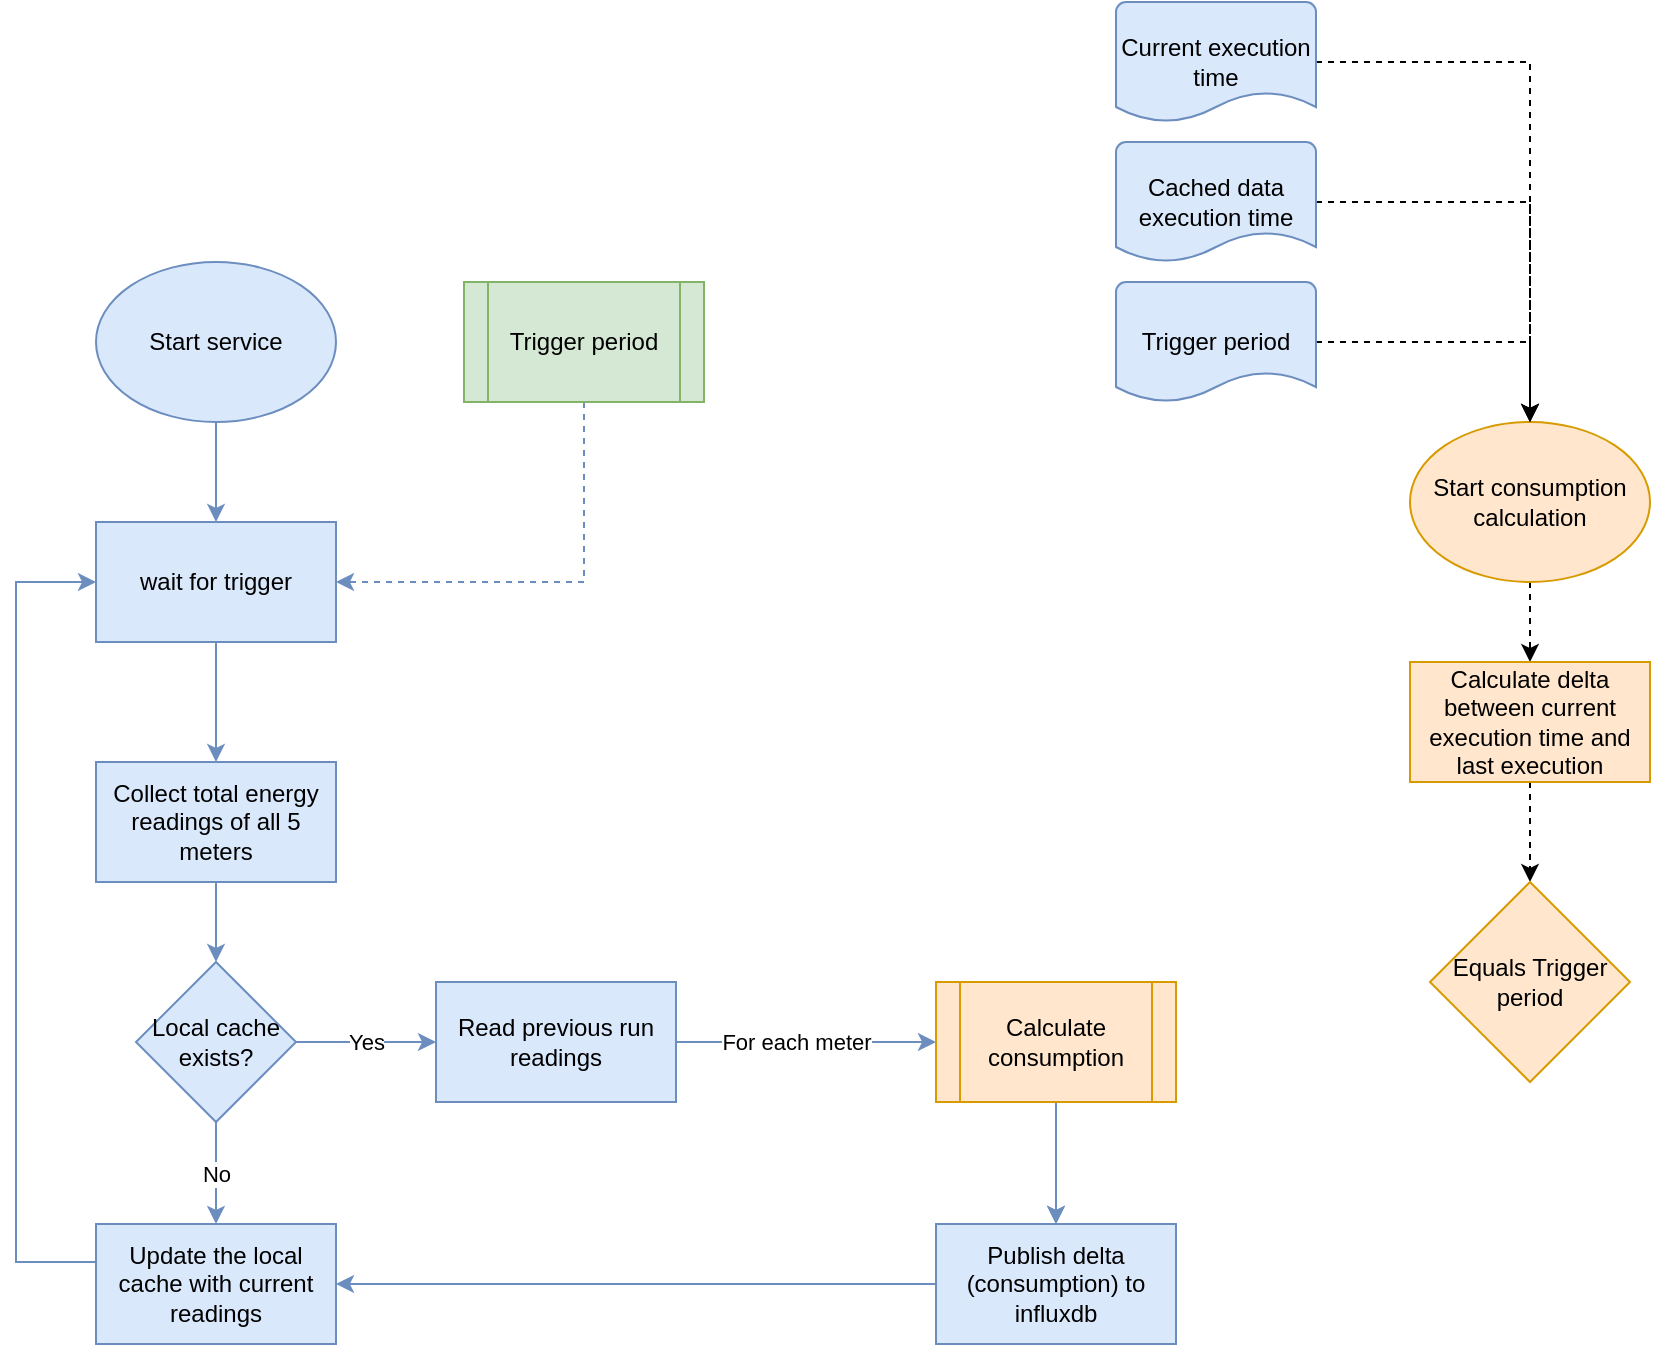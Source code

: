 <mxfile version="14.5.3" type="github">
  <diagram id="zVyB01YKCpfNJ9keWLHa" name="Page-1">
    <mxGraphModel dx="652" dy="405" grid="1" gridSize="10" guides="1" tooltips="1" connect="1" arrows="1" fold="1" page="1" pageScale="1" pageWidth="1654" pageHeight="1169" math="0" shadow="0">
      <root>
        <mxCell id="0" />
        <mxCell id="1" parent="0" />
        <mxCell id="hSHyRgKjsHBer7e3YNkG-25" style="edgeStyle=orthogonalEdgeStyle;rounded=0;orthogonalLoop=1;jettySize=auto;html=1;entryX=0.5;entryY=0;entryDx=0;entryDy=0;fillColor=#dae8fc;strokeColor=#6c8ebf;" parent="1" source="hSHyRgKjsHBer7e3YNkG-1" target="hSHyRgKjsHBer7e3YNkG-15" edge="1">
          <mxGeometry relative="1" as="geometry" />
        </mxCell>
        <mxCell id="hSHyRgKjsHBer7e3YNkG-1" value="Collect total energy readings of all 5 meters" style="rounded=0;whiteSpace=wrap;html=1;fillColor=#dae8fc;strokeColor=#6c8ebf;" parent="1" vertex="1">
          <mxGeometry x="110" y="390" width="120" height="60" as="geometry" />
        </mxCell>
        <mxCell id="hSHyRgKjsHBer7e3YNkG-11" style="edgeStyle=orthogonalEdgeStyle;rounded=0;orthogonalLoop=1;jettySize=auto;html=1;entryX=0.5;entryY=0;entryDx=0;entryDy=0;fillColor=#dae8fc;strokeColor=#6c8ebf;" parent="1" source="hSHyRgKjsHBer7e3YNkG-2" target="hSHyRgKjsHBer7e3YNkG-10" edge="1">
          <mxGeometry relative="1" as="geometry" />
        </mxCell>
        <mxCell id="hSHyRgKjsHBer7e3YNkG-2" value="Start service" style="ellipse;whiteSpace=wrap;html=1;fillColor=#dae8fc;strokeColor=#6c8ebf;" parent="1" vertex="1">
          <mxGeometry x="110" y="140" width="120" height="80" as="geometry" />
        </mxCell>
        <mxCell id="hSHyRgKjsHBer7e3YNkG-17" style="edgeStyle=orthogonalEdgeStyle;rounded=0;orthogonalLoop=1;jettySize=auto;html=1;entryX=0;entryY=0.5;entryDx=0;entryDy=0;fillColor=#dae8fc;strokeColor=#6c8ebf;" parent="1" source="hSHyRgKjsHBer7e3YNkG-9" target="hSHyRgKjsHBer7e3YNkG-10" edge="1">
          <mxGeometry relative="1" as="geometry">
            <Array as="points">
              <mxPoint x="70" y="640" />
              <mxPoint x="70" y="300" />
            </Array>
          </mxGeometry>
        </mxCell>
        <mxCell id="hSHyRgKjsHBer7e3YNkG-9" value="Update the local cache with current readings" style="rounded=0;whiteSpace=wrap;html=1;fillColor=#dae8fc;strokeColor=#6c8ebf;" parent="1" vertex="1">
          <mxGeometry x="110" y="621" width="120" height="60" as="geometry" />
        </mxCell>
        <mxCell id="hSHyRgKjsHBer7e3YNkG-27" style="edgeStyle=orthogonalEdgeStyle;rounded=0;orthogonalLoop=1;jettySize=auto;html=1;entryX=0.5;entryY=0;entryDx=0;entryDy=0;fillColor=#dae8fc;strokeColor=#6c8ebf;" parent="1" source="hSHyRgKjsHBer7e3YNkG-10" target="hSHyRgKjsHBer7e3YNkG-1" edge="1">
          <mxGeometry relative="1" as="geometry" />
        </mxCell>
        <mxCell id="hSHyRgKjsHBer7e3YNkG-10" value="wait for trigger" style="rounded=0;whiteSpace=wrap;html=1;fillColor=#dae8fc;strokeColor=#6c8ebf;" parent="1" vertex="1">
          <mxGeometry x="110" y="270" width="120" height="60" as="geometry" />
        </mxCell>
        <mxCell id="hSHyRgKjsHBer7e3YNkG-23" value="Yes" style="edgeStyle=orthogonalEdgeStyle;rounded=0;orthogonalLoop=1;jettySize=auto;html=1;entryX=0;entryY=0.5;entryDx=0;entryDy=0;fillColor=#dae8fc;strokeColor=#6c8ebf;" parent="1" source="hSHyRgKjsHBer7e3YNkG-15" target="hSHyRgKjsHBer7e3YNkG-18" edge="1">
          <mxGeometry relative="1" as="geometry" />
        </mxCell>
        <mxCell id="hSHyRgKjsHBer7e3YNkG-24" value="No" style="edgeStyle=orthogonalEdgeStyle;rounded=0;orthogonalLoop=1;jettySize=auto;html=1;entryX=0.5;entryY=0;entryDx=0;entryDy=0;fillColor=#dae8fc;strokeColor=#6c8ebf;" parent="1" source="hSHyRgKjsHBer7e3YNkG-15" target="hSHyRgKjsHBer7e3YNkG-9" edge="1">
          <mxGeometry relative="1" as="geometry" />
        </mxCell>
        <mxCell id="hSHyRgKjsHBer7e3YNkG-15" value="Local cache exists?" style="rhombus;whiteSpace=wrap;html=1;fillColor=#dae8fc;strokeColor=#6c8ebf;" parent="1" vertex="1">
          <mxGeometry x="130" y="490" width="80" height="80" as="geometry" />
        </mxCell>
        <mxCell id="hSHyRgKjsHBer7e3YNkG-21" style="edgeStyle=orthogonalEdgeStyle;rounded=0;orthogonalLoop=1;jettySize=auto;html=1;entryX=0;entryY=0.5;entryDx=0;entryDy=0;fillColor=#dae8fc;strokeColor=#6c8ebf;" parent="1" source="hSHyRgKjsHBer7e3YNkG-18" target="hSHyRgKjsHBer7e3YNkG-31" edge="1">
          <mxGeometry relative="1" as="geometry">
            <mxPoint x="460" y="530" as="targetPoint" />
          </mxGeometry>
        </mxCell>
        <mxCell id="RZQT81cSgJ_5UXznJnwP-21" value="For each meter" style="edgeLabel;html=1;align=center;verticalAlign=middle;resizable=0;points=[];" vertex="1" connectable="0" parent="hSHyRgKjsHBer7e3YNkG-21">
          <mxGeometry x="-0.415" y="2" relative="1" as="geometry">
            <mxPoint x="21.94" y="2" as="offset" />
          </mxGeometry>
        </mxCell>
        <mxCell id="hSHyRgKjsHBer7e3YNkG-18" value="Read previous run readings" style="rounded=0;whiteSpace=wrap;html=1;fillColor=#dae8fc;strokeColor=#6c8ebf;" parent="1" vertex="1">
          <mxGeometry x="280" y="500" width="120" height="60" as="geometry" />
        </mxCell>
        <mxCell id="hSHyRgKjsHBer7e3YNkG-22" style="edgeStyle=orthogonalEdgeStyle;rounded=0;orthogonalLoop=1;jettySize=auto;html=1;entryX=0.5;entryY=0;entryDx=0;entryDy=0;fillColor=#dae8fc;strokeColor=#6c8ebf;exitX=0.5;exitY=1;exitDx=0;exitDy=0;" parent="1" target="hSHyRgKjsHBer7e3YNkG-20" edge="1" source="hSHyRgKjsHBer7e3YNkG-31">
          <mxGeometry relative="1" as="geometry">
            <mxPoint x="520" y="560" as="sourcePoint" />
          </mxGeometry>
        </mxCell>
        <mxCell id="hSHyRgKjsHBer7e3YNkG-26" style="edgeStyle=orthogonalEdgeStyle;rounded=0;orthogonalLoop=1;jettySize=auto;html=1;entryX=1;entryY=0.5;entryDx=0;entryDy=0;fillColor=#dae8fc;strokeColor=#6c8ebf;" parent="1" source="hSHyRgKjsHBer7e3YNkG-20" target="hSHyRgKjsHBer7e3YNkG-9" edge="1">
          <mxGeometry relative="1" as="geometry" />
        </mxCell>
        <mxCell id="hSHyRgKjsHBer7e3YNkG-20" value="Publish delta (consumption) to influxdb" style="rounded=0;whiteSpace=wrap;html=1;fillColor=#dae8fc;strokeColor=#6c8ebf;" parent="1" vertex="1">
          <mxGeometry x="530" y="621" width="120" height="60" as="geometry" />
        </mxCell>
        <mxCell id="hSHyRgKjsHBer7e3YNkG-30" style="edgeStyle=orthogonalEdgeStyle;rounded=0;orthogonalLoop=1;jettySize=auto;html=1;entryX=1;entryY=0.5;entryDx=0;entryDy=0;exitX=0.5;exitY=1;exitDx=0;exitDy=0;dashed=1;fillColor=#dae8fc;strokeColor=#6c8ebf;" parent="1" source="hSHyRgKjsHBer7e3YNkG-29" target="hSHyRgKjsHBer7e3YNkG-10" edge="1">
          <mxGeometry relative="1" as="geometry" />
        </mxCell>
        <mxCell id="hSHyRgKjsHBer7e3YNkG-29" value="Trigger period" style="shape=process;whiteSpace=wrap;html=1;backgroundOutline=1;fillColor=#d5e8d4;strokeColor=#82b366;" parent="1" vertex="1">
          <mxGeometry x="294" y="150" width="120" height="60" as="geometry" />
        </mxCell>
        <mxCell id="hSHyRgKjsHBer7e3YNkG-32" value="" style="edgeStyle=orthogonalEdgeStyle;rounded=0;orthogonalLoop=1;jettySize=auto;html=1;dashed=1;exitX=0.5;exitY=1;exitDx=0;exitDy=0;fillColor=#dae8fc;strokeColor=#6c8ebf;" parent="1" source="hSHyRgKjsHBer7e3YNkG-31" target="hSHyRgKjsHBer7e3YNkG-20" edge="1">
          <mxGeometry relative="1" as="geometry" />
        </mxCell>
        <mxCell id="hSHyRgKjsHBer7e3YNkG-31" value="Calculate consumption" style="shape=process;whiteSpace=wrap;html=1;backgroundOutline=1;fillColor=#ffe6cc;strokeColor=#d79b00;" parent="1" vertex="1">
          <mxGeometry x="530" y="500" width="120" height="60" as="geometry" />
        </mxCell>
        <mxCell id="RZQT81cSgJ_5UXznJnwP-20" style="edgeStyle=orthogonalEdgeStyle;rounded=0;orthogonalLoop=1;jettySize=auto;html=1;entryX=0.5;entryY=0;entryDx=0;entryDy=0;dashed=1;" edge="1" parent="1" source="RZQT81cSgJ_5UXznJnwP-1" target="RZQT81cSgJ_5UXznJnwP-2">
          <mxGeometry relative="1" as="geometry" />
        </mxCell>
        <mxCell id="RZQT81cSgJ_5UXznJnwP-1" value="Start consumption calculation" style="ellipse;whiteSpace=wrap;html=1;fillColor=#ffe6cc;strokeColor=#d79b00;" vertex="1" parent="1">
          <mxGeometry x="767" y="220" width="120" height="80" as="geometry" />
        </mxCell>
        <mxCell id="RZQT81cSgJ_5UXznJnwP-19" style="edgeStyle=orthogonalEdgeStyle;rounded=0;orthogonalLoop=1;jettySize=auto;html=1;entryX=0.5;entryY=0;entryDx=0;entryDy=0;entryPerimeter=0;dashed=1;" edge="1" parent="1" source="RZQT81cSgJ_5UXznJnwP-2" target="RZQT81cSgJ_5UXznJnwP-18">
          <mxGeometry relative="1" as="geometry" />
        </mxCell>
        <mxCell id="RZQT81cSgJ_5UXznJnwP-2" value="Calculate delta between current execution time and last execution" style="rounded=0;whiteSpace=wrap;html=1;fillColor=#ffe6cc;strokeColor=#d79b00;" vertex="1" parent="1">
          <mxGeometry x="767" y="340" width="120" height="60" as="geometry" />
        </mxCell>
        <mxCell id="RZQT81cSgJ_5UXznJnwP-11" style="edgeStyle=orthogonalEdgeStyle;rounded=0;orthogonalLoop=1;jettySize=auto;html=1;dashed=1;exitX=1;exitY=0.5;exitDx=0;exitDy=0;exitPerimeter=0;" edge="1" parent="1" source="RZQT81cSgJ_5UXznJnwP-9" target="RZQT81cSgJ_5UXznJnwP-1">
          <mxGeometry relative="1" as="geometry" />
        </mxCell>
        <mxCell id="RZQT81cSgJ_5UXznJnwP-9" value="Current execution time" style="strokeWidth=1;html=1;shape=mxgraph.flowchart.document2;whiteSpace=wrap;size=0.25;fillColor=#dae8fc;strokeColor=#6c8ebf;" vertex="1" parent="1">
          <mxGeometry x="620" y="10" width="100" height="60" as="geometry" />
        </mxCell>
        <mxCell id="RZQT81cSgJ_5UXznJnwP-14" style="edgeStyle=orthogonalEdgeStyle;rounded=0;orthogonalLoop=1;jettySize=auto;html=1;dashed=1;entryX=0.5;entryY=0;entryDx=0;entryDy=0;" edge="1" parent="1" source="RZQT81cSgJ_5UXznJnwP-13" target="RZQT81cSgJ_5UXznJnwP-1">
          <mxGeometry relative="1" as="geometry" />
        </mxCell>
        <mxCell id="RZQT81cSgJ_5UXznJnwP-13" value="Cached data execution time" style="strokeWidth=1;html=1;shape=mxgraph.flowchart.document2;whiteSpace=wrap;size=0.25;fillColor=#dae8fc;strokeColor=#6c8ebf;" vertex="1" parent="1">
          <mxGeometry x="620" y="80" width="100" height="60" as="geometry" />
        </mxCell>
        <mxCell id="RZQT81cSgJ_5UXznJnwP-17" style="edgeStyle=orthogonalEdgeStyle;rounded=0;orthogonalLoop=1;jettySize=auto;html=1;entryX=0.5;entryY=0;entryDx=0;entryDy=0;dashed=1;" edge="1" parent="1" source="RZQT81cSgJ_5UXznJnwP-16" target="RZQT81cSgJ_5UXznJnwP-1">
          <mxGeometry relative="1" as="geometry" />
        </mxCell>
        <mxCell id="RZQT81cSgJ_5UXznJnwP-16" value="Trigger period" style="strokeWidth=1;html=1;shape=mxgraph.flowchart.document2;whiteSpace=wrap;size=0.25;fillColor=#dae8fc;strokeColor=#6c8ebf;" vertex="1" parent="1">
          <mxGeometry x="620" y="150" width="100" height="60" as="geometry" />
        </mxCell>
        <mxCell id="RZQT81cSgJ_5UXznJnwP-18" value="Equals Trigger period" style="strokeWidth=1;html=1;shape=mxgraph.flowchart.decision;whiteSpace=wrap;fillColor=#ffe6cc;strokeColor=#d79b00;" vertex="1" parent="1">
          <mxGeometry x="777" y="450" width="100" height="100" as="geometry" />
        </mxCell>
      </root>
    </mxGraphModel>
  </diagram>
</mxfile>
